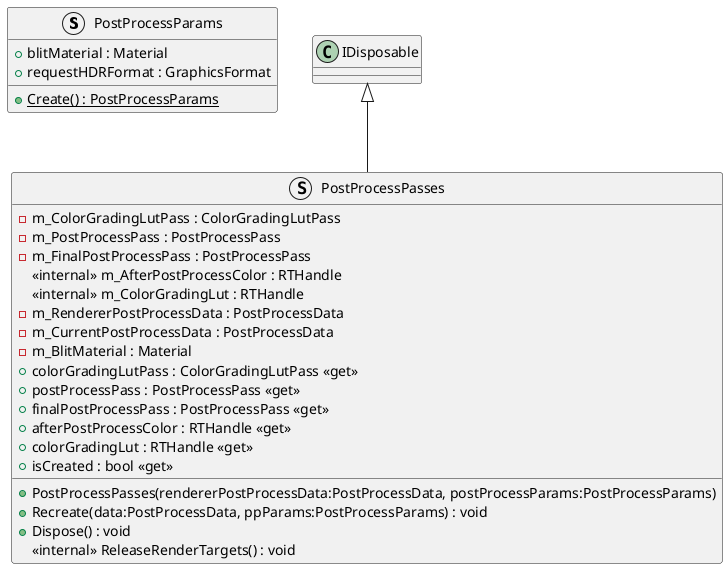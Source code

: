 @startuml
struct PostProcessParams {
    + blitMaterial : Material
    + requestHDRFormat : GraphicsFormat
    + {static} Create() : PostProcessParams
}
struct PostProcessPasses {
    - m_ColorGradingLutPass : ColorGradingLutPass
    - m_PostProcessPass : PostProcessPass
    - m_FinalPostProcessPass : PostProcessPass
    <<internal>> m_AfterPostProcessColor : RTHandle
    <<internal>> m_ColorGradingLut : RTHandle
    - m_RendererPostProcessData : PostProcessData
    - m_CurrentPostProcessData : PostProcessData
    - m_BlitMaterial : Material
    + colorGradingLutPass : ColorGradingLutPass <<get>>
    + postProcessPass : PostProcessPass <<get>>
    + finalPostProcessPass : PostProcessPass <<get>>
    + afterPostProcessColor : RTHandle <<get>>
    + colorGradingLut : RTHandle <<get>>
    + isCreated : bool <<get>>
    + PostProcessPasses(rendererPostProcessData:PostProcessData, postProcessParams:PostProcessParams)
    + Recreate(data:PostProcessData, ppParams:PostProcessParams) : void
    + Dispose() : void
    <<internal>> ReleaseRenderTargets() : void
}
IDisposable <|-- PostProcessPasses
@enduml
